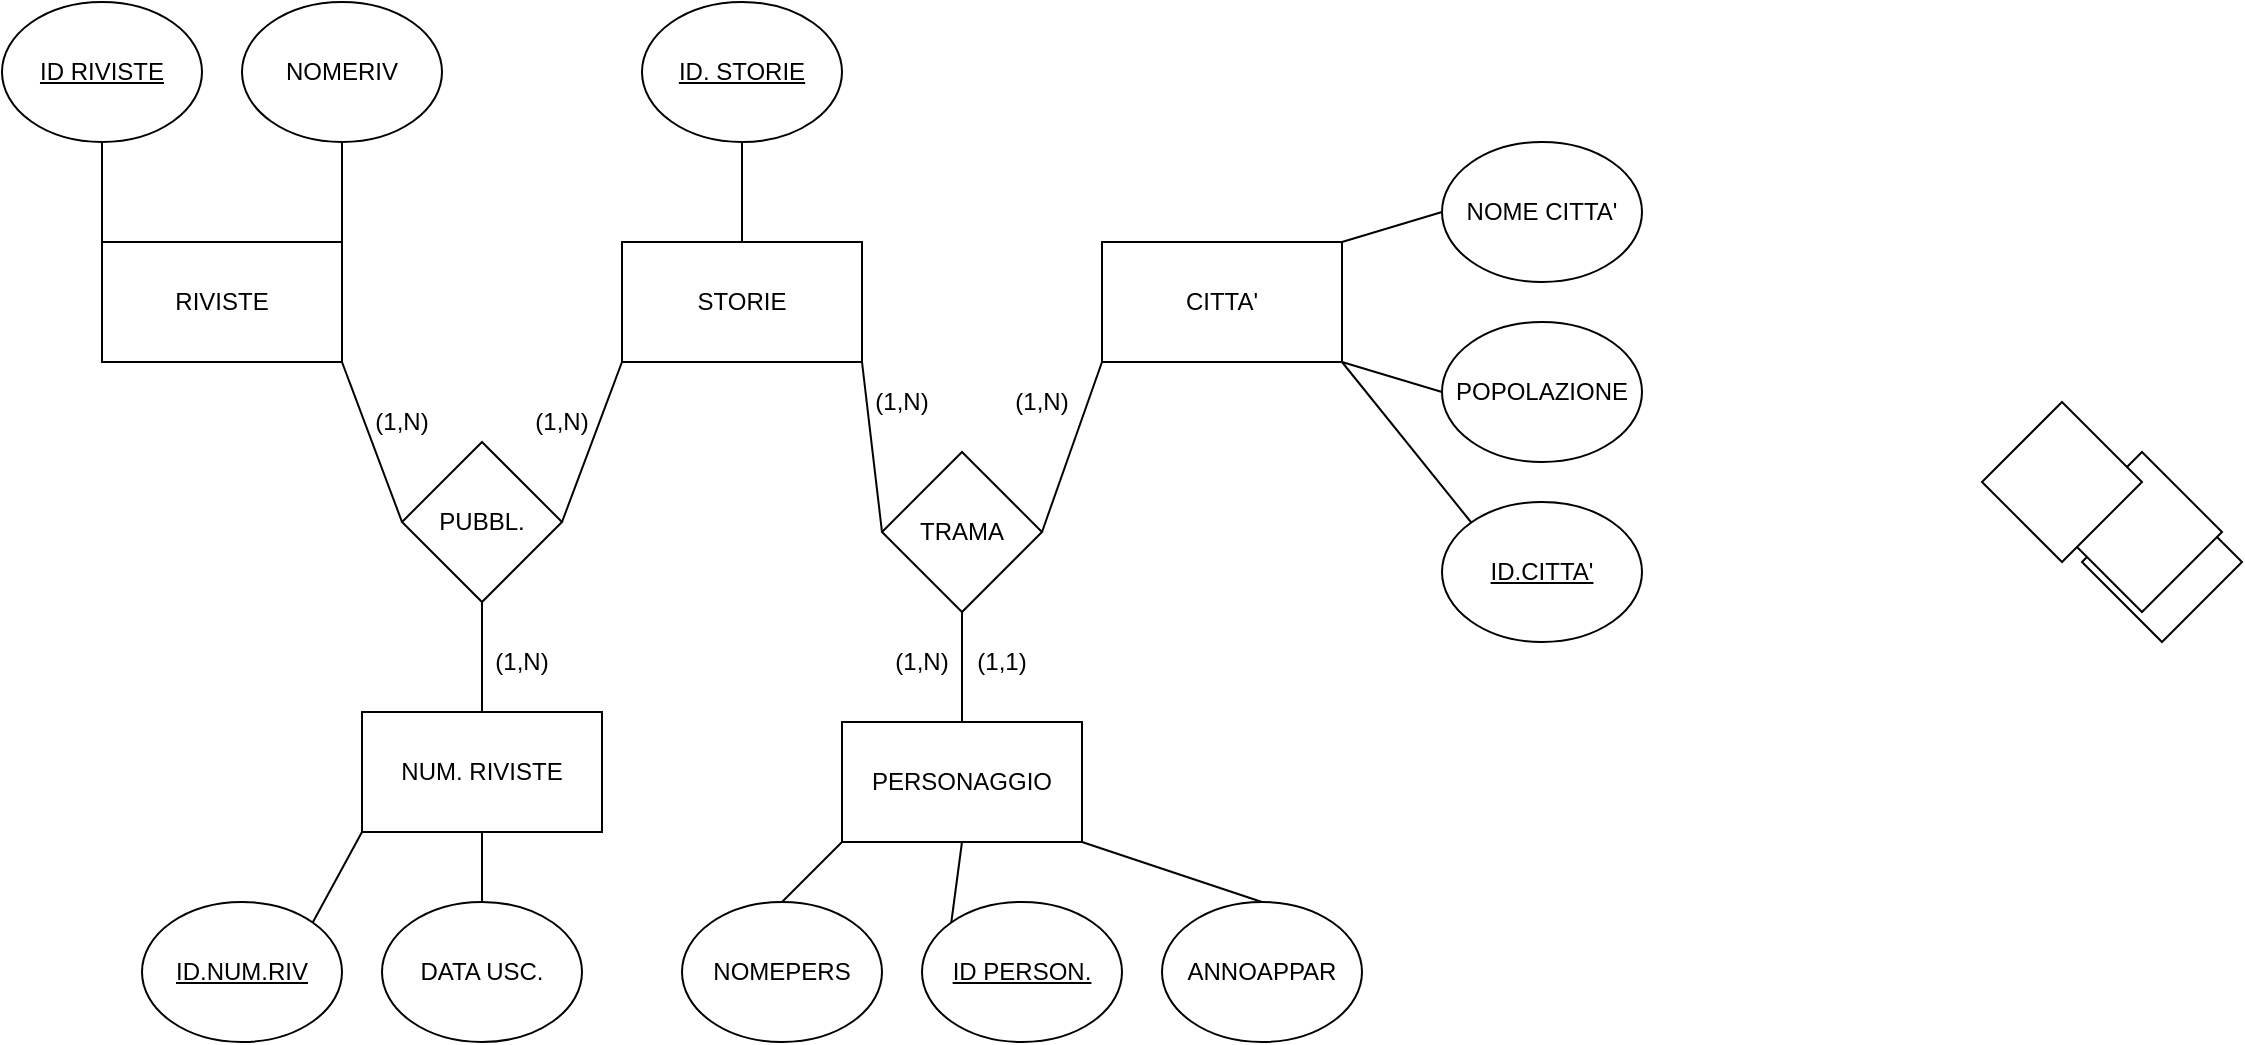 <mxfile version="14.1.8" type="github">
  <diagram id="Q2cVbZSzlwSrwGCgLGGO" name="Page-1">
    <mxGraphModel dx="1240" dy="561" grid="1" gridSize="10" guides="1" tooltips="1" connect="1" arrows="1" fold="1" page="1" pageScale="1" pageWidth="3300" pageHeight="4681" math="0" shadow="0">
      <root>
        <mxCell id="0" />
        <mxCell id="1" parent="0" />
        <mxCell id="BgjvEXPZa1qRqGgK1NTP-1" value="&lt;u&gt;ID.CITTA&#39;&lt;/u&gt;" style="ellipse;whiteSpace=wrap;html=1;" vertex="1" parent="1">
          <mxGeometry x="1060" y="520" width="100" height="70" as="geometry" />
        </mxCell>
        <mxCell id="BgjvEXPZa1qRqGgK1NTP-2" value="&lt;u&gt;ID.NUM.RIV&lt;/u&gt;" style="ellipse;whiteSpace=wrap;html=1;" vertex="1" parent="1">
          <mxGeometry x="410" y="720" width="100" height="70" as="geometry" />
        </mxCell>
        <mxCell id="BgjvEXPZa1qRqGgK1NTP-3" value="ANNOAPPAR" style="ellipse;whiteSpace=wrap;html=1;" vertex="1" parent="1">
          <mxGeometry x="920" y="720" width="100" height="70" as="geometry" />
        </mxCell>
        <mxCell id="BgjvEXPZa1qRqGgK1NTP-4" value="NOMEPERS" style="ellipse;whiteSpace=wrap;html=1;" vertex="1" parent="1">
          <mxGeometry x="680" y="720" width="100" height="70" as="geometry" />
        </mxCell>
        <mxCell id="BgjvEXPZa1qRqGgK1NTP-5" value="NOME CITTA&#39;" style="ellipse;whiteSpace=wrap;html=1;" vertex="1" parent="1">
          <mxGeometry x="1060" y="340" width="100" height="70" as="geometry" />
        </mxCell>
        <mxCell id="BgjvEXPZa1qRqGgK1NTP-6" value="&lt;u&gt;ID. STORIE&lt;/u&gt;" style="ellipse;whiteSpace=wrap;html=1;" vertex="1" parent="1">
          <mxGeometry x="660" y="270" width="100" height="70" as="geometry" />
        </mxCell>
        <mxCell id="BgjvEXPZa1qRqGgK1NTP-7" value="POPOLAZIONE" style="ellipse;whiteSpace=wrap;html=1;" vertex="1" parent="1">
          <mxGeometry x="1060" y="430" width="100" height="70" as="geometry" />
        </mxCell>
        <mxCell id="BgjvEXPZa1qRqGgK1NTP-8" value="&lt;u&gt;ID PERSON.&lt;/u&gt;" style="ellipse;whiteSpace=wrap;html=1;" vertex="1" parent="1">
          <mxGeometry x="800" y="720" width="100" height="70" as="geometry" />
        </mxCell>
        <mxCell id="BgjvEXPZa1qRqGgK1NTP-9" value="NUM. RIVISTE" style="rounded=0;whiteSpace=wrap;html=1;" vertex="1" parent="1">
          <mxGeometry x="520" y="625" width="120" height="60" as="geometry" />
        </mxCell>
        <mxCell id="BgjvEXPZa1qRqGgK1NTP-10" value="RIVISTE" style="rounded=0;whiteSpace=wrap;html=1;" vertex="1" parent="1">
          <mxGeometry x="390" y="390" width="120" height="60" as="geometry" />
        </mxCell>
        <mxCell id="BgjvEXPZa1qRqGgK1NTP-11" value="STORIE" style="rounded=0;whiteSpace=wrap;html=1;" vertex="1" parent="1">
          <mxGeometry x="650" y="390" width="120" height="60" as="geometry" />
        </mxCell>
        <mxCell id="BgjvEXPZa1qRqGgK1NTP-12" value="PERSONAGGIO" style="rounded=0;whiteSpace=wrap;html=1;" vertex="1" parent="1">
          <mxGeometry x="760" y="630" width="120" height="60" as="geometry" />
        </mxCell>
        <mxCell id="BgjvEXPZa1qRqGgK1NTP-13" value="CITTA&#39;" style="rounded=0;whiteSpace=wrap;html=1;" vertex="1" parent="1">
          <mxGeometry x="890" y="390" width="120" height="60" as="geometry" />
        </mxCell>
        <mxCell id="BgjvEXPZa1qRqGgK1NTP-14" value="" style="rhombus;whiteSpace=wrap;html=1;" vertex="1" parent="1">
          <mxGeometry x="1380" y="510" width="80" height="80" as="geometry" />
        </mxCell>
        <mxCell id="BgjvEXPZa1qRqGgK1NTP-15" value="" style="rhombus;whiteSpace=wrap;html=1;" vertex="1" parent="1">
          <mxGeometry x="1370" y="495" width="80" height="80" as="geometry" />
        </mxCell>
        <mxCell id="BgjvEXPZa1qRqGgK1NTP-16" value="" style="rhombus;whiteSpace=wrap;html=1;" vertex="1" parent="1">
          <mxGeometry x="1330" y="470" width="80" height="80" as="geometry" />
        </mxCell>
        <mxCell id="BgjvEXPZa1qRqGgK1NTP-17" value="PUBBL." style="rhombus;whiteSpace=wrap;html=1;" vertex="1" parent="1">
          <mxGeometry x="540" y="490" width="80" height="80" as="geometry" />
        </mxCell>
        <mxCell id="BgjvEXPZa1qRqGgK1NTP-18" value="TRAMA" style="rhombus;whiteSpace=wrap;html=1;" vertex="1" parent="1">
          <mxGeometry x="780" y="495" width="80" height="80" as="geometry" />
        </mxCell>
        <mxCell id="BgjvEXPZa1qRqGgK1NTP-19" value="" style="endArrow=none;html=1;exitX=1;exitY=1;exitDx=0;exitDy=0;entryX=0;entryY=0.5;entryDx=0;entryDy=0;" edge="1" parent="1" source="BgjvEXPZa1qRqGgK1NTP-10" target="BgjvEXPZa1qRqGgK1NTP-17">
          <mxGeometry width="50" height="50" relative="1" as="geometry">
            <mxPoint x="930" y="630" as="sourcePoint" />
            <mxPoint x="980" y="580" as="targetPoint" />
          </mxGeometry>
        </mxCell>
        <mxCell id="BgjvEXPZa1qRqGgK1NTP-20" value="" style="endArrow=none;html=1;entryX=0;entryY=1;entryDx=0;entryDy=0;exitX=1;exitY=0.5;exitDx=0;exitDy=0;" edge="1" parent="1" source="BgjvEXPZa1qRqGgK1NTP-17" target="BgjvEXPZa1qRqGgK1NTP-11">
          <mxGeometry width="50" height="50" relative="1" as="geometry">
            <mxPoint x="930" y="630" as="sourcePoint" />
            <mxPoint x="980" y="580" as="targetPoint" />
          </mxGeometry>
        </mxCell>
        <mxCell id="BgjvEXPZa1qRqGgK1NTP-21" value="" style="endArrow=none;html=1;exitX=0.5;exitY=1;exitDx=0;exitDy=0;entryX=0.5;entryY=0;entryDx=0;entryDy=0;" edge="1" parent="1" source="BgjvEXPZa1qRqGgK1NTP-17" target="BgjvEXPZa1qRqGgK1NTP-9">
          <mxGeometry width="50" height="50" relative="1" as="geometry">
            <mxPoint x="930" y="630" as="sourcePoint" />
            <mxPoint x="980" y="580" as="targetPoint" />
          </mxGeometry>
        </mxCell>
        <mxCell id="BgjvEXPZa1qRqGgK1NTP-22" value="" style="endArrow=none;html=1;entryX=1;entryY=1;entryDx=0;entryDy=0;exitX=0;exitY=0.5;exitDx=0;exitDy=0;" edge="1" parent="1" source="BgjvEXPZa1qRqGgK1NTP-18" target="BgjvEXPZa1qRqGgK1NTP-11">
          <mxGeometry width="50" height="50" relative="1" as="geometry">
            <mxPoint x="930" y="630" as="sourcePoint" />
            <mxPoint x="980" y="580" as="targetPoint" />
          </mxGeometry>
        </mxCell>
        <mxCell id="BgjvEXPZa1qRqGgK1NTP-23" value="" style="endArrow=none;html=1;entryX=0;entryY=1;entryDx=0;entryDy=0;exitX=1;exitY=0.5;exitDx=0;exitDy=0;" edge="1" parent="1" source="BgjvEXPZa1qRqGgK1NTP-18" target="BgjvEXPZa1qRqGgK1NTP-13">
          <mxGeometry width="50" height="50" relative="1" as="geometry">
            <mxPoint x="930" y="630" as="sourcePoint" />
            <mxPoint x="980" y="580" as="targetPoint" />
          </mxGeometry>
        </mxCell>
        <mxCell id="BgjvEXPZa1qRqGgK1NTP-24" value="" style="endArrow=none;html=1;exitX=0.5;exitY=0;exitDx=0;exitDy=0;entryX=0.5;entryY=1;entryDx=0;entryDy=0;" edge="1" parent="1" source="BgjvEXPZa1qRqGgK1NTP-12" target="BgjvEXPZa1qRqGgK1NTP-18">
          <mxGeometry width="50" height="50" relative="1" as="geometry">
            <mxPoint x="930" y="630" as="sourcePoint" />
            <mxPoint x="980" y="580" as="targetPoint" />
          </mxGeometry>
        </mxCell>
        <mxCell id="BgjvEXPZa1qRqGgK1NTP-26" value="" style="endArrow=none;html=1;entryX=1;entryY=1;entryDx=0;entryDy=0;exitX=0;exitY=0.5;exitDx=0;exitDy=0;" edge="1" parent="1" source="BgjvEXPZa1qRqGgK1NTP-7" target="BgjvEXPZa1qRqGgK1NTP-13">
          <mxGeometry width="50" height="50" relative="1" as="geometry">
            <mxPoint x="930" y="630" as="sourcePoint" />
            <mxPoint x="980" y="580" as="targetPoint" />
          </mxGeometry>
        </mxCell>
        <mxCell id="BgjvEXPZa1qRqGgK1NTP-27" value="" style="endArrow=none;html=1;entryX=1;entryY=0;entryDx=0;entryDy=0;exitX=0;exitY=0.5;exitDx=0;exitDy=0;" edge="1" parent="1" source="BgjvEXPZa1qRqGgK1NTP-5" target="BgjvEXPZa1qRqGgK1NTP-13">
          <mxGeometry width="50" height="50" relative="1" as="geometry">
            <mxPoint x="930" y="630" as="sourcePoint" />
            <mxPoint x="980" y="580" as="targetPoint" />
          </mxGeometry>
        </mxCell>
        <mxCell id="BgjvEXPZa1qRqGgK1NTP-28" value="" style="endArrow=none;html=1;exitX=1;exitY=1;exitDx=0;exitDy=0;entryX=0.5;entryY=0;entryDx=0;entryDy=0;" edge="1" parent="1" source="BgjvEXPZa1qRqGgK1NTP-12" target="BgjvEXPZa1qRqGgK1NTP-3">
          <mxGeometry width="50" height="50" relative="1" as="geometry">
            <mxPoint x="930" y="630" as="sourcePoint" />
            <mxPoint x="980" y="580" as="targetPoint" />
          </mxGeometry>
        </mxCell>
        <mxCell id="BgjvEXPZa1qRqGgK1NTP-29" value="" style="endArrow=none;html=1;exitX=0.5;exitY=0;exitDx=0;exitDy=0;entryX=0;entryY=1;entryDx=0;entryDy=0;" edge="1" parent="1" source="BgjvEXPZa1qRqGgK1NTP-4" target="BgjvEXPZa1qRqGgK1NTP-12">
          <mxGeometry width="50" height="50" relative="1" as="geometry">
            <mxPoint x="930" y="630" as="sourcePoint" />
            <mxPoint x="980" y="580" as="targetPoint" />
          </mxGeometry>
        </mxCell>
        <mxCell id="BgjvEXPZa1qRqGgK1NTP-30" value="" style="endArrow=none;html=1;entryX=0.5;entryY=1;entryDx=0;entryDy=0;exitX=0;exitY=0;exitDx=0;exitDy=0;" edge="1" parent="1" source="BgjvEXPZa1qRqGgK1NTP-8" target="BgjvEXPZa1qRqGgK1NTP-12">
          <mxGeometry width="50" height="50" relative="1" as="geometry">
            <mxPoint x="930" y="630" as="sourcePoint" />
            <mxPoint x="980" y="580" as="targetPoint" />
          </mxGeometry>
        </mxCell>
        <mxCell id="BgjvEXPZa1qRqGgK1NTP-31" value="" style="endArrow=none;html=1;entryX=1;entryY=1;entryDx=0;entryDy=0;exitX=0;exitY=0;exitDx=0;exitDy=0;" edge="1" parent="1" source="BgjvEXPZa1qRqGgK1NTP-1" target="BgjvEXPZa1qRqGgK1NTP-13">
          <mxGeometry width="50" height="50" relative="1" as="geometry">
            <mxPoint x="930" y="630" as="sourcePoint" />
            <mxPoint x="980" y="580" as="targetPoint" />
          </mxGeometry>
        </mxCell>
        <mxCell id="BgjvEXPZa1qRqGgK1NTP-32" value="" style="endArrow=none;html=1;entryX=0.5;entryY=1;entryDx=0;entryDy=0;exitX=0.5;exitY=0;exitDx=0;exitDy=0;" edge="1" parent="1" source="BgjvEXPZa1qRqGgK1NTP-11" target="BgjvEXPZa1qRqGgK1NTP-6">
          <mxGeometry width="50" height="50" relative="1" as="geometry">
            <mxPoint x="930" y="490" as="sourcePoint" />
            <mxPoint x="980" y="440" as="targetPoint" />
          </mxGeometry>
        </mxCell>
        <mxCell id="BgjvEXPZa1qRqGgK1NTP-33" value="&lt;u&gt;ID RIVISTE&lt;/u&gt;" style="ellipse;whiteSpace=wrap;html=1;" vertex="1" parent="1">
          <mxGeometry x="340" y="270" width="100" height="70" as="geometry" />
        </mxCell>
        <mxCell id="BgjvEXPZa1qRqGgK1NTP-34" value="NOMERIV" style="ellipse;whiteSpace=wrap;html=1;" vertex="1" parent="1">
          <mxGeometry x="460" y="270" width="100" height="70" as="geometry" />
        </mxCell>
        <mxCell id="BgjvEXPZa1qRqGgK1NTP-35" value="DATA USC." style="ellipse;whiteSpace=wrap;html=1;" vertex="1" parent="1">
          <mxGeometry x="530" y="720" width="100" height="70" as="geometry" />
        </mxCell>
        <mxCell id="BgjvEXPZa1qRqGgK1NTP-36" value="" style="endArrow=none;html=1;entryX=0.5;entryY=1;entryDx=0;entryDy=0;exitX=0;exitY=0;exitDx=0;exitDy=0;" edge="1" parent="1" source="BgjvEXPZa1qRqGgK1NTP-10" target="BgjvEXPZa1qRqGgK1NTP-33">
          <mxGeometry width="50" height="50" relative="1" as="geometry">
            <mxPoint x="840" y="490" as="sourcePoint" />
            <mxPoint x="890" y="440" as="targetPoint" />
          </mxGeometry>
        </mxCell>
        <mxCell id="BgjvEXPZa1qRqGgK1NTP-37" value="" style="endArrow=none;html=1;entryX=0.5;entryY=1;entryDx=0;entryDy=0;exitX=1;exitY=0;exitDx=0;exitDy=0;" edge="1" parent="1" source="BgjvEXPZa1qRqGgK1NTP-10" target="BgjvEXPZa1qRqGgK1NTP-34">
          <mxGeometry width="50" height="50" relative="1" as="geometry">
            <mxPoint x="840" y="490" as="sourcePoint" />
            <mxPoint x="890" y="440" as="targetPoint" />
          </mxGeometry>
        </mxCell>
        <mxCell id="BgjvEXPZa1qRqGgK1NTP-38" value="" style="endArrow=none;html=1;entryX=0.5;entryY=1;entryDx=0;entryDy=0;exitX=0.5;exitY=0;exitDx=0;exitDy=0;" edge="1" parent="1" source="BgjvEXPZa1qRqGgK1NTP-35" target="BgjvEXPZa1qRqGgK1NTP-9">
          <mxGeometry width="50" height="50" relative="1" as="geometry">
            <mxPoint x="840" y="630" as="sourcePoint" />
            <mxPoint x="890" y="580" as="targetPoint" />
          </mxGeometry>
        </mxCell>
        <mxCell id="BgjvEXPZa1qRqGgK1NTP-39" value="(1,N)" style="text;html=1;strokeColor=none;fillColor=none;align=center;verticalAlign=middle;whiteSpace=wrap;rounded=0;" vertex="1" parent="1">
          <mxGeometry x="770" y="460" width="40" height="20" as="geometry" />
        </mxCell>
        <mxCell id="BgjvEXPZa1qRqGgK1NTP-40" value="(1,N)" style="text;html=1;strokeColor=none;fillColor=none;align=center;verticalAlign=middle;whiteSpace=wrap;rounded=0;" vertex="1" parent="1">
          <mxGeometry x="780" y="590" width="40" height="20" as="geometry" />
        </mxCell>
        <mxCell id="BgjvEXPZa1qRqGgK1NTP-41" value="(1,N)" style="text;html=1;strokeColor=none;fillColor=none;align=center;verticalAlign=middle;whiteSpace=wrap;rounded=0;" vertex="1" parent="1">
          <mxGeometry x="840" y="460" width="40" height="20" as="geometry" />
        </mxCell>
        <mxCell id="BgjvEXPZa1qRqGgK1NTP-42" value="(1,1)" style="text;html=1;strokeColor=none;fillColor=none;align=center;verticalAlign=middle;whiteSpace=wrap;rounded=0;" vertex="1" parent="1">
          <mxGeometry x="820" y="590" width="40" height="20" as="geometry" />
        </mxCell>
        <mxCell id="BgjvEXPZa1qRqGgK1NTP-44" value="(1,N)" style="text;html=1;strokeColor=none;fillColor=none;align=center;verticalAlign=middle;whiteSpace=wrap;rounded=0;" vertex="1" parent="1">
          <mxGeometry x="520" y="470" width="40" height="20" as="geometry" />
        </mxCell>
        <mxCell id="BgjvEXPZa1qRqGgK1NTP-45" value="(1,N)" style="text;html=1;strokeColor=none;fillColor=none;align=center;verticalAlign=middle;whiteSpace=wrap;rounded=0;" vertex="1" parent="1">
          <mxGeometry x="600" y="470" width="40" height="20" as="geometry" />
        </mxCell>
        <mxCell id="BgjvEXPZa1qRqGgK1NTP-46" value="(1,N)" style="text;html=1;strokeColor=none;fillColor=none;align=center;verticalAlign=middle;whiteSpace=wrap;rounded=0;" vertex="1" parent="1">
          <mxGeometry x="580" y="590" width="40" height="20" as="geometry" />
        </mxCell>
        <mxCell id="BgjvEXPZa1qRqGgK1NTP-47" value="" style="endArrow=none;html=1;exitX=1;exitY=0;exitDx=0;exitDy=0;entryX=0;entryY=1;entryDx=0;entryDy=0;" edge="1" parent="1" source="BgjvEXPZa1qRqGgK1NTP-2" target="BgjvEXPZa1qRqGgK1NTP-9">
          <mxGeometry width="50" height="50" relative="1" as="geometry">
            <mxPoint x="840" y="570" as="sourcePoint" />
            <mxPoint x="890" y="520" as="targetPoint" />
          </mxGeometry>
        </mxCell>
      </root>
    </mxGraphModel>
  </diagram>
</mxfile>
